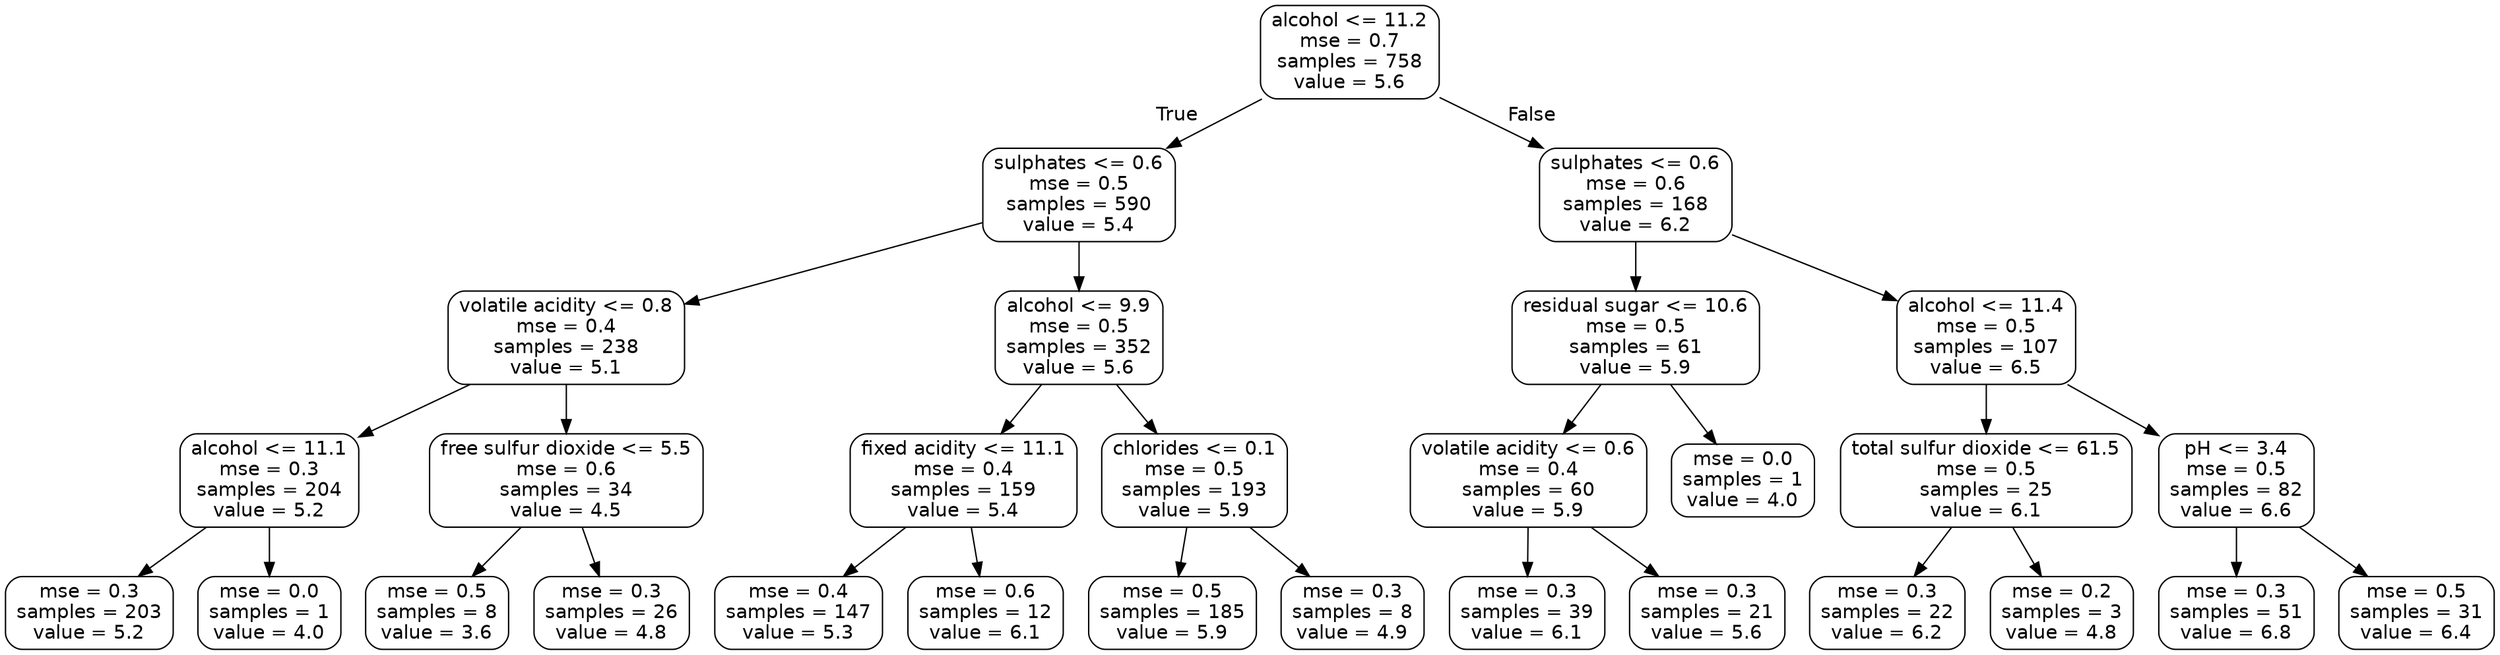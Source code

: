 digraph Tree {
node [shape=box, style="rounded", color="black", fontname=helvetica] ;
edge [fontname=helvetica] ;
0 [label="alcohol <= 11.2\nmse = 0.7\nsamples = 758\nvalue = 5.6"] ;
1 [label="sulphates <= 0.6\nmse = 0.5\nsamples = 590\nvalue = 5.4"] ;
0 -> 1 [labeldistance=2.5, labelangle=45, headlabel="True"] ;
2 [label="volatile acidity <= 0.8\nmse = 0.4\nsamples = 238\nvalue = 5.1"] ;
1 -> 2 ;
3 [label="alcohol <= 11.1\nmse = 0.3\nsamples = 204\nvalue = 5.2"] ;
2 -> 3 ;
4 [label="mse = 0.3\nsamples = 203\nvalue = 5.2"] ;
3 -> 4 ;
5 [label="mse = 0.0\nsamples = 1\nvalue = 4.0"] ;
3 -> 5 ;
6 [label="free sulfur dioxide <= 5.5\nmse = 0.6\nsamples = 34\nvalue = 4.5"] ;
2 -> 6 ;
7 [label="mse = 0.5\nsamples = 8\nvalue = 3.6"] ;
6 -> 7 ;
8 [label="mse = 0.3\nsamples = 26\nvalue = 4.8"] ;
6 -> 8 ;
9 [label="alcohol <= 9.9\nmse = 0.5\nsamples = 352\nvalue = 5.6"] ;
1 -> 9 ;
10 [label="fixed acidity <= 11.1\nmse = 0.4\nsamples = 159\nvalue = 5.4"] ;
9 -> 10 ;
11 [label="mse = 0.4\nsamples = 147\nvalue = 5.3"] ;
10 -> 11 ;
12 [label="mse = 0.6\nsamples = 12\nvalue = 6.1"] ;
10 -> 12 ;
13 [label="chlorides <= 0.1\nmse = 0.5\nsamples = 193\nvalue = 5.9"] ;
9 -> 13 ;
14 [label="mse = 0.5\nsamples = 185\nvalue = 5.9"] ;
13 -> 14 ;
15 [label="mse = 0.3\nsamples = 8\nvalue = 4.9"] ;
13 -> 15 ;
16 [label="sulphates <= 0.6\nmse = 0.6\nsamples = 168\nvalue = 6.2"] ;
0 -> 16 [labeldistance=2.5, labelangle=-45, headlabel="False"] ;
17 [label="residual sugar <= 10.6\nmse = 0.5\nsamples = 61\nvalue = 5.9"] ;
16 -> 17 ;
18 [label="volatile acidity <= 0.6\nmse = 0.4\nsamples = 60\nvalue = 5.9"] ;
17 -> 18 ;
19 [label="mse = 0.3\nsamples = 39\nvalue = 6.1"] ;
18 -> 19 ;
20 [label="mse = 0.3\nsamples = 21\nvalue = 5.6"] ;
18 -> 20 ;
21 [label="mse = 0.0\nsamples = 1\nvalue = 4.0"] ;
17 -> 21 ;
22 [label="alcohol <= 11.4\nmse = 0.5\nsamples = 107\nvalue = 6.5"] ;
16 -> 22 ;
23 [label="total sulfur dioxide <= 61.5\nmse = 0.5\nsamples = 25\nvalue = 6.1"] ;
22 -> 23 ;
24 [label="mse = 0.3\nsamples = 22\nvalue = 6.2"] ;
23 -> 24 ;
25 [label="mse = 0.2\nsamples = 3\nvalue = 4.8"] ;
23 -> 25 ;
26 [label="pH <= 3.4\nmse = 0.5\nsamples = 82\nvalue = 6.6"] ;
22 -> 26 ;
27 [label="mse = 0.3\nsamples = 51\nvalue = 6.8"] ;
26 -> 27 ;
28 [label="mse = 0.5\nsamples = 31\nvalue = 6.4"] ;
26 -> 28 ;
}